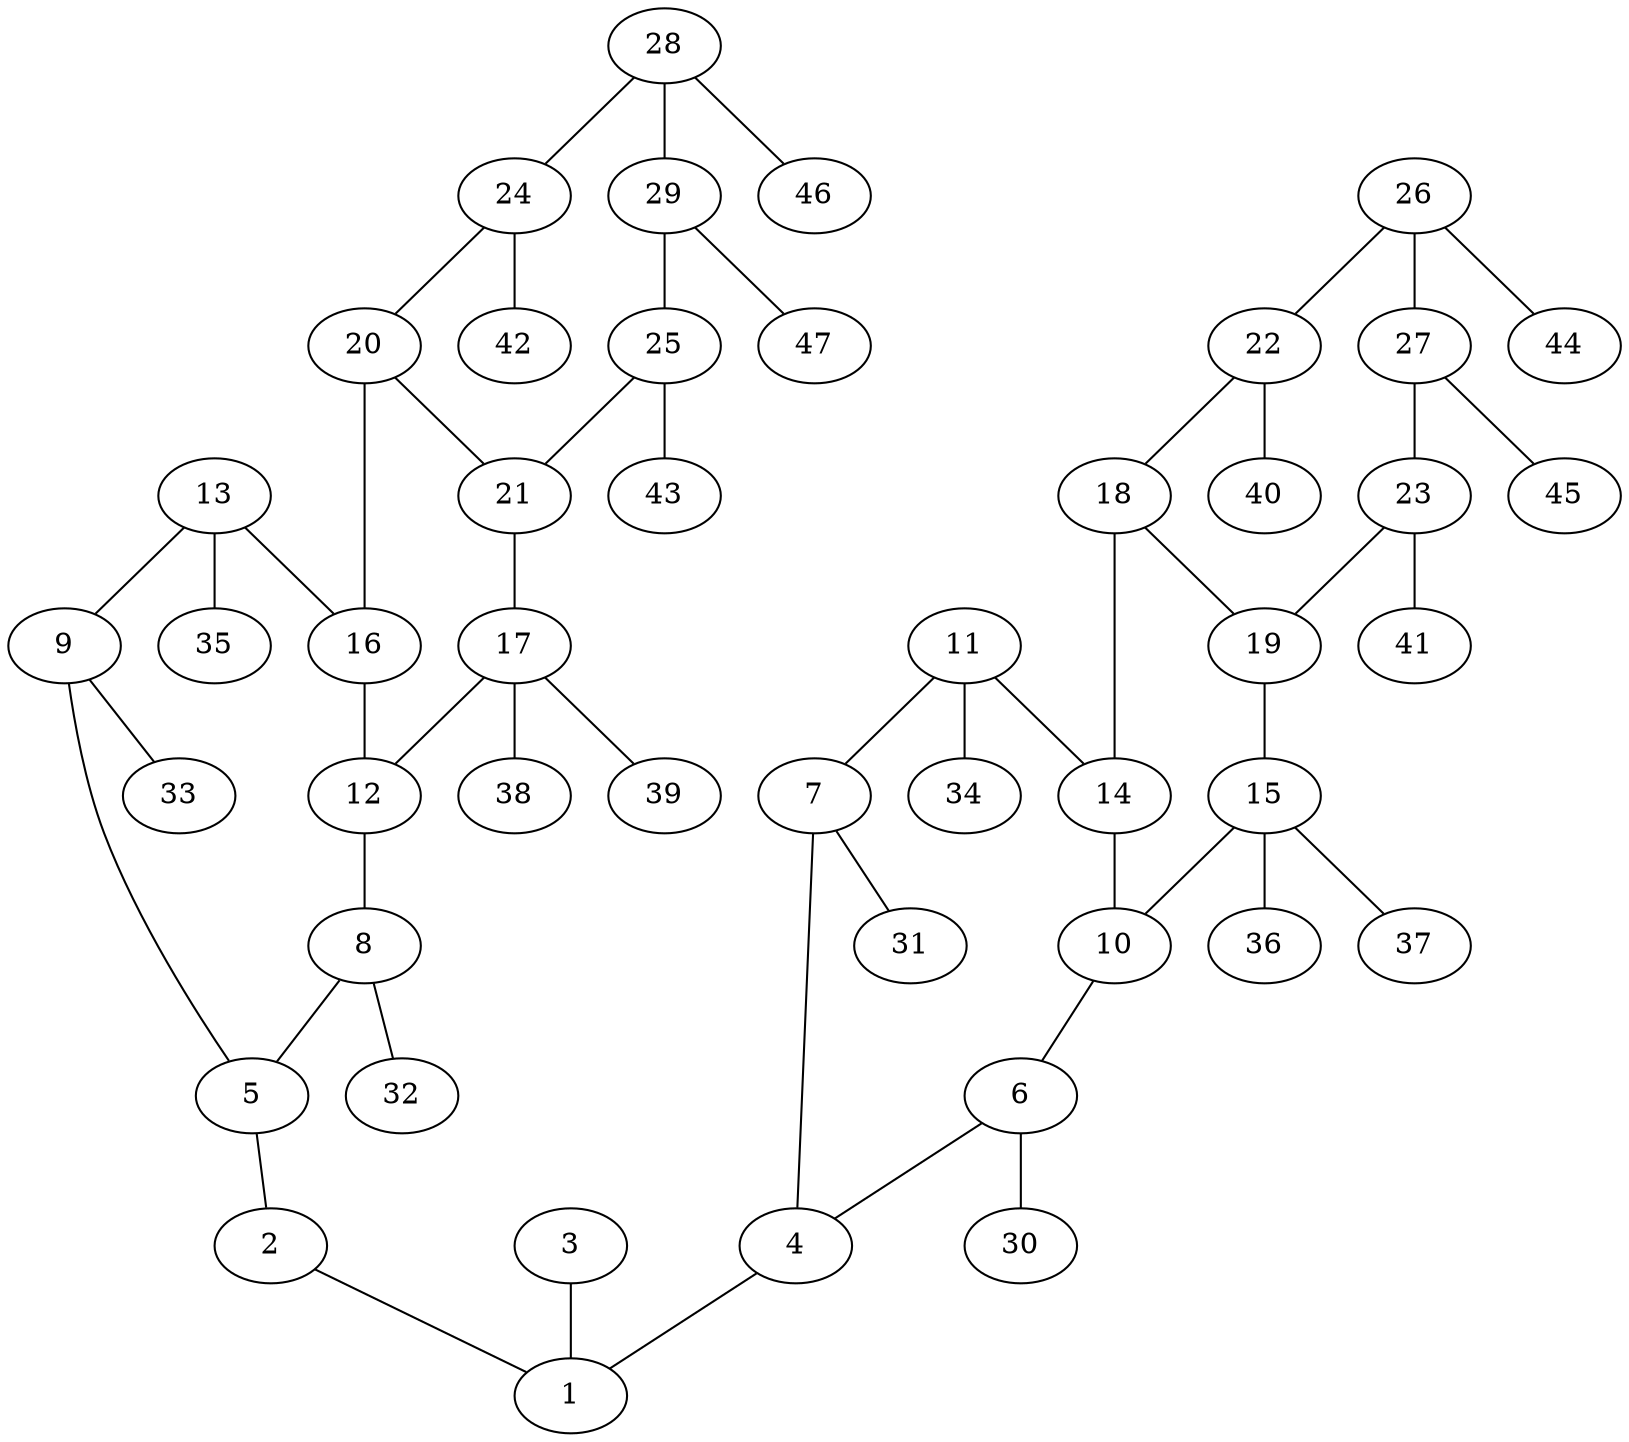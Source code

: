 graph molecule_823 {
	1	 [chem=N];
	2	 [chem=N];
	2 -- 1	 [valence=2];
	3	 [chem=O];
	3 -- 1	 [valence=1];
	4	 [chem=C];
	4 -- 1	 [valence=1];
	5	 [chem=C];
	5 -- 2	 [valence=1];
	6	 [chem=C];
	6 -- 4	 [valence=2];
	30	 [chem=H];
	6 -- 30	 [valence=1];
	7	 [chem=C];
	7 -- 4	 [valence=1];
	31	 [chem=H];
	7 -- 31	 [valence=1];
	8	 [chem=C];
	8 -- 5	 [valence=2];
	32	 [chem=H];
	8 -- 32	 [valence=1];
	9	 [chem=C];
	9 -- 5	 [valence=1];
	33	 [chem=H];
	9 -- 33	 [valence=1];
	10	 [chem=C];
	10 -- 6	 [valence=1];
	11	 [chem=C];
	11 -- 7	 [valence=2];
	14	 [chem=C];
	11 -- 14	 [valence=1];
	34	 [chem=H];
	11 -- 34	 [valence=1];
	12	 [chem=C];
	12 -- 8	 [valence=1];
	13	 [chem=C];
	13 -- 9	 [valence=2];
	16	 [chem=C];
	13 -- 16	 [valence=1];
	35	 [chem=H];
	13 -- 35	 [valence=1];
	14 -- 10	 [valence=2];
	15	 [chem=C];
	15 -- 10	 [valence=1];
	36	 [chem=H];
	15 -- 36	 [valence=1];
	37	 [chem=H];
	15 -- 37	 [valence=1];
	16 -- 12	 [valence=2];
	17	 [chem=C];
	17 -- 12	 [valence=1];
	38	 [chem=H];
	17 -- 38	 [valence=1];
	39	 [chem=H];
	17 -- 39	 [valence=1];
	18	 [chem=C];
	18 -- 14	 [valence=1];
	19	 [chem=C];
	18 -- 19	 [valence=1];
	19 -- 15	 [valence=1];
	20	 [chem=C];
	20 -- 16	 [valence=1];
	21	 [chem=C];
	20 -- 21	 [valence=1];
	21 -- 17	 [valence=1];
	22	 [chem=C];
	22 -- 18	 [valence=2];
	40	 [chem=H];
	22 -- 40	 [valence=1];
	23	 [chem=C];
	23 -- 19	 [valence=2];
	41	 [chem=H];
	23 -- 41	 [valence=1];
	24	 [chem=C];
	24 -- 20	 [valence=2];
	42	 [chem=H];
	24 -- 42	 [valence=1];
	25	 [chem=C];
	25 -- 21	 [valence=2];
	43	 [chem=H];
	25 -- 43	 [valence=1];
	26	 [chem=C];
	26 -- 22	 [valence=1];
	27	 [chem=C];
	26 -- 27	 [valence=2];
	44	 [chem=H];
	26 -- 44	 [valence=1];
	27 -- 23	 [valence=1];
	45	 [chem=H];
	27 -- 45	 [valence=1];
	28	 [chem=C];
	28 -- 24	 [valence=1];
	29	 [chem=C];
	28 -- 29	 [valence=2];
	46	 [chem=H];
	28 -- 46	 [valence=1];
	29 -- 25	 [valence=1];
	47	 [chem=H];
	29 -- 47	 [valence=1];
}
